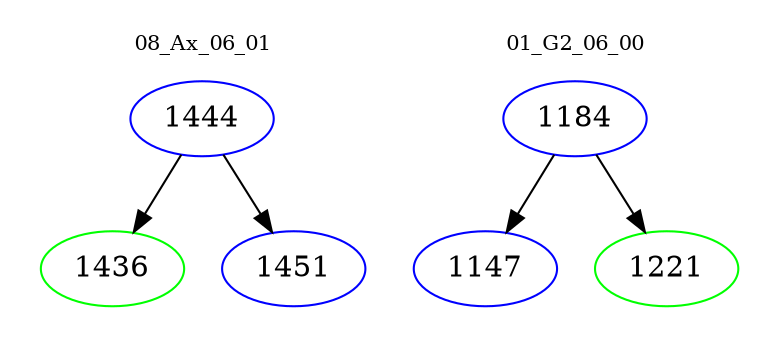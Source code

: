 digraph{
subgraph cluster_0 {
color = white
label = "08_Ax_06_01";
fontsize=10;
T0_1444 [label="1444", color="blue"]
T0_1444 -> T0_1436 [color="black"]
T0_1436 [label="1436", color="green"]
T0_1444 -> T0_1451 [color="black"]
T0_1451 [label="1451", color="blue"]
}
subgraph cluster_1 {
color = white
label = "01_G2_06_00";
fontsize=10;
T1_1184 [label="1184", color="blue"]
T1_1184 -> T1_1147 [color="black"]
T1_1147 [label="1147", color="blue"]
T1_1184 -> T1_1221 [color="black"]
T1_1221 [label="1221", color="green"]
}
}
